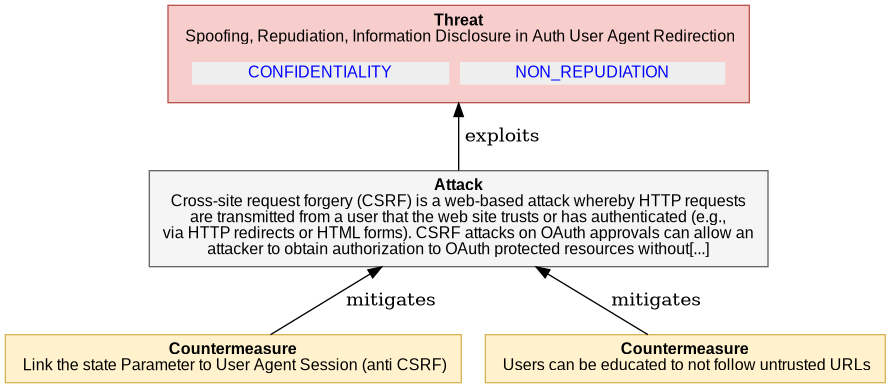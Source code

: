  

@startuml
digraph G {
rankdir="BT";
  node [shape=plaintext, fontname="Arial" fontsize="12"];
    "4_4_1_8_CSRF_ON_REDIRECT" [ fillcolor="#F8CECC", style=filled, shape=polygon, color="#B85450"
    label= 
    <<table border="0" cellborder="0" cellspacing="0">
     <tr><td align="center"><b>Threat</b><br/> 

Spoofing, Repudiation, Information Disclosure in Auth User Agent Redirection
</td></tr>
     <tr><td><table border="0" cellborder="0" cellspacing="8"><tr>
                ret += secObj.linkedImpactMDText()
     <td align="center" href="#OAuth2.CONFIDENTIALITY" bgcolor="#EEEEEE"><font color="blue">CONFIDENTIALITY</font></td>
                ret += secObj.linkedImpactMDText()
     <td align="center" href="#OAuth2.NON_REPUDIATION" bgcolor="#EEEEEE"><font color="blue">NON_REPUDIATION</font></td>
     </tr></table></td></tr>   
   </table>>
   ];
    
"4_4_1_8_CSRF_ON_REDIRECT_attack" [ fillcolor="#f5f5f5", style=filled, shape=polygon, color="#666666", label =     
    <<table border="0" cellborder="0" cellspacing="0">
     <tr><td align="center"><b>Attack</b><br/>

Cross-site request forgery (CSRF) is a web-based attack whereby HTTP requests<br/>are transmitted from a user that the web site trusts or has authenticated (e.g.,<br/>via HTTP redirects or HTML forms). CSRF attacks on OAuth approvals can allow an<br/>attacker to obtain authorization to OAuth protected resources without[...]
</td></tr>
   </table>>
    ]

"4_4_1_8_CSRF_ON_REDIRECT_attack" -> "4_4_1_8_CSRF_ON_REDIRECT"  [label = " exploits"]

    "4_4_1_8_CSRF_ON_REDIRECT_countermeasure0" [ 
       fillcolor="#FFF2CC", style=filled, shape=polygon, color="#D6B656", label =     
    <<table border="0" cellborder="0" cellspacing="0">
     <tr><td align="left"><b>Countermeasure</b><br/> 

Link the state Parameter to User Agent Session (anti CSRF)
</td></tr>
   </table>>
   ]

     "4_4_1_8_CSRF_ON_REDIRECT_countermeasure0" -> "4_4_1_8_CSRF_ON_REDIRECT_attack" [label = " mitigates"]

    "4_4_1_8_CSRF_ON_REDIRECT_countermeasure1" [ 
       fillcolor="#FFF2CC", style=filled, shape=polygon, color="#D6B656", label =     
    <<table border="0" cellborder="0" cellspacing="0">
     <tr><td align="left"><b>Countermeasure</b><br/> 

Users can be educated to not follow untrusted URLs
</td></tr>
   </table>>
   ]

     "4_4_1_8_CSRF_ON_REDIRECT_countermeasure1" -> "4_4_1_8_CSRF_ON_REDIRECT_attack" [label = " mitigates"]

}
@enduml


